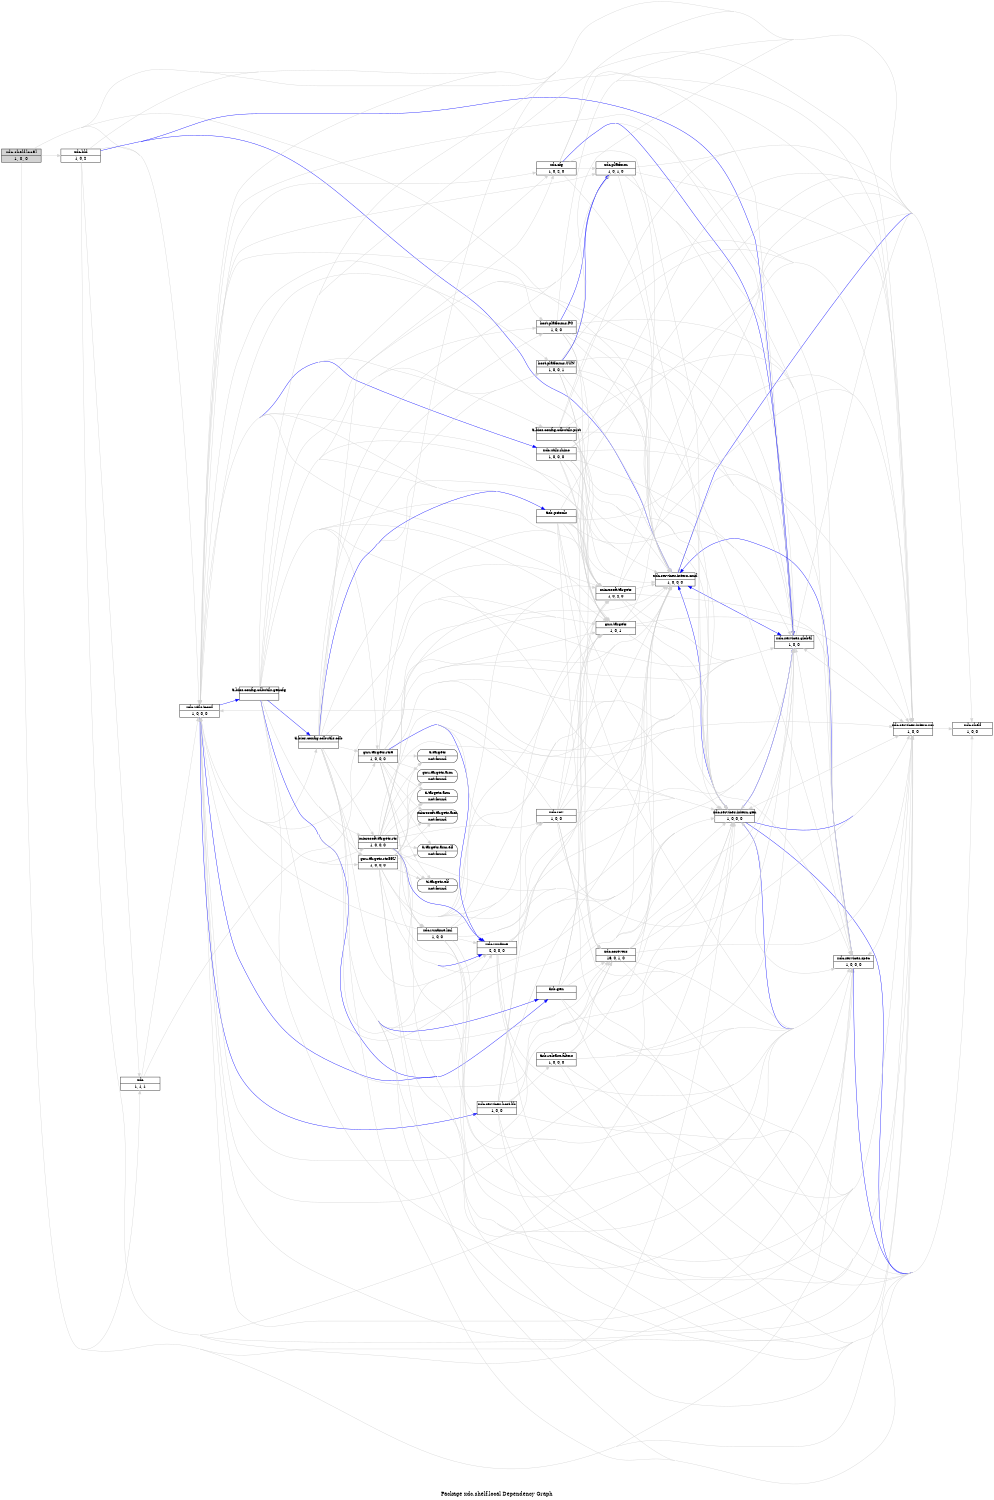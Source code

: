 digraph dependencies {
    label="\nPackage xdc.shelf.local Dependency Graph";
    size="7.5,10";
    rankdir=LR;
    ranksep=".75";
    concentrate="true";
    node [fixedsize=true, width=1.5, style=filled, color=black];
    node [font=Helvetica, fontsize=12, fillcolor=lightgrey];
    xdc_shelf_local [shape=record,label="xdc.shelf.local|1, 0, 0", URL="package.rel.xml"];
    node [fontsize=10, fillcolor=white];

    edge [style=solid, color=blue]

    edge [style=solid, color=lightgrey]
    xdc [shape=record,label="xdc|1, 1, 1", URL="../../../package/package.rel.svg"];
    xdc_shelf_local -> xdc;
    xdc_bld [shape=record,label="xdc.bld|1, 0, 2", URL="../../../bld/package/package.rel.svg"];
    xdc_shelf_local -> xdc_bld;
    xdc_utils_tconf [shape=record,label="xdc.utils.tconf|1, 0, 0, 0", URL="../../../../../../imports/xdc/utils/tconf/package/package.rel.svg"];
    xdc_shelf_local -> xdc_utils_tconf;
    xdc_services_intern_cmd [shape=record,label="xdc.services.intern.cmd|1, 0, 0, 0", URL="../../../services/intern/cmd/package/package.rel.svg"];
    xdc_shelf_local -> xdc_services_intern_cmd;
    xdc_services_intern_xsr [shape=record,label="xdc.services.intern.xsr|1, 0, 0", URL="../../../services/intern/xsr/package/package.rel.svg"];
    xdc_shelf_local -> xdc_services_intern_xsr;
    xdc_services_spec [shape=record,label="xdc.services.spec|1, 0, 0, 0", URL="../../../services/spec/package/package.rel.svg"];
    xdc_shelf_local -> xdc_services_spec;
    xdc_shelf [shape=record,label="xdc.shelf|1, 0, 0", URL="../../package/package.rel.svg"];
    xdc_shelf_local -> xdc_shelf;
    xdc_services_global [shape=record,label="xdc.services.global|1, 0, 0", URL="../../../services/global/package/package.rel.svg"];
    xdc_shelf_local -> xdc_services_global;
    xdc_services_intern_gen [shape=record,label="xdc.services.intern.gen|1, 0, 0, 0", URL="../../../services/intern/gen/package/package.rel.svg"];
    xdc_shelf_local -> xdc_services_intern_gen;

    edge [style=solid, color=blue]
    xdc_services_intern_gen -> xdc_shelf;
    xdc_services_intern_gen -> xdc_services_spec;
    xdc_services_intern_gen -> xdc_services_global;
    xdc_services_intern_gen -> xdc_services_intern_xsr;

    edge [style=solid, color=lightgrey]
    xdc_services_intern_gen -> xdc_utils_tconf;
    xdc_services_intern_gen -> xdc_services_intern_cmd;
    xdc_services_intern_gen -> xdc_services_intern_xsr;
    xdc_services_intern_gen -> xdc_services_spec;
    xdc_services_intern_gen -> xdc_shelf;
    xdc_services_intern_gen -> xdc_services_global;

    edge [style=solid, color=blue]

    edge [style=solid, color=lightgrey]
    xdc_services_global -> xdc_utils_tconf;
    xdc_services_global -> xdc_services_intern_cmd;
    xdc_services_global -> xdc_services_intern_xsr;
    xdc_services_global -> xdc_services_spec;
    xdc_services_global -> xdc_shelf;
    xdc_services_global -> xdc_services_intern_gen;

    edge [style=solid, color=blue]

    edge [style=solid, color=lightgrey]

    edge [style=solid, color=blue]
    xdc_services_spec -> xdc_shelf;

    edge [style=solid, color=lightgrey]
    xdc_services_spec -> xdc_utils_tconf;
    xdc_services_spec -> xdc_services_intern_cmd;
    xdc_services_spec -> xdc_services_intern_xsr;
    xdc_services_spec -> xdc_shelf;
    xdc_services_spec -> xdc_services_global;
    xdc_services_spec -> xdc_services_intern_gen;

    edge [style=solid, color=blue]
    xdc_services_intern_xsr -> xdc_services_global;

    edge [style=solid, color=lightgrey]
    xdc_services_intern_xsr -> xdc_utils_tconf;
    xdc_services_intern_xsr -> xdc_services_intern_cmd;
    xdc_services_intern_xsr -> xdc_services_spec;
    xdc_services_intern_xsr -> xdc_shelf;
    xdc_services_intern_xsr -> xdc_services_global;
    xdc_services_intern_xsr -> xdc_services_intern_gen;

    edge [style=solid, color=blue]
    xdc_services_intern_cmd -> xdc_shelf;
    xdc_services_intern_cmd -> xdc_services_spec;
    xdc_services_intern_cmd -> xdc_services_global;
    xdc_services_intern_cmd -> xdc_services_intern_gen;

    edge [style=solid, color=lightgrey]
    xdc_services_intern_cmd -> xdc_utils_tconf;
    xdc_services_intern_cmd -> xdc_services_intern_xsr;
    xdc_services_intern_cmd -> xdc_services_spec;
    xdc_services_intern_cmd -> xdc_shelf;
    xdc_services_intern_cmd -> xdc_services_global;
    xdc_services_intern_cmd -> xdc_services_intern_gen;

    edge [style=solid, color=blue]
    xdc_utils_rhino [shape=record,label="xdc.utils.rhino|1, 0, 0, 0", URL="../../../../../../imports/xdc/utils/rhino/package/package.rel.svg"];
    xdc_utils_tconf -> xdc_utils_rhino;
    xdc_services_host_lib [shape=record,label="xdc.services.host.lib|1, 0, 0", URL="../../../../../../imports/xdc/services/host/lib/package/package.rel.svg"];
    xdc_utils_tconf -> xdc_services_host_lib;
    ti_bios_config_cdbutils_gencfg [shape=record,label="ti.bios.config.cdbutils.gencfg|", URL="../../../../../../imports/ti/bios/config/cdbutils/gencfg/package/package.rel.svg"];
    xdc_utils_tconf -> ti_bios_config_cdbutils_gencfg;
    tisb_gen [shape=record,label="tisb.gen|", URL="../../../../../../imports/tisb/gen/package/package.rel.svg"];
    xdc_utils_tconf -> tisb_gen;

    edge [style=solid, color=lightgrey]
    xdc_runtime [shape=record,label="xdc.runtime|2, 0, 0, 0", URL="../../../runtime/package/package.rel.svg"];
    xdc_utils_tconf -> xdc_runtime;
    xdc_utils_tconf -> xdc_services_host_lib;
    xdc_utils_tconf -> xdc_services_intern_xsr;
    host_platforms_PC [shape=record,label="host.platforms.PC|1, 0, 0", URL="../../../../host/platforms/PC/package/package.rel.svg"];
    xdc_utils_tconf -> host_platforms_PC;
    xdc_platform [shape=record,label="xdc.platform|1, 0, 1, 0", URL="../../../platform/package/package.rel.svg"];
    xdc_utils_tconf -> xdc_platform;
    gnu_targets_rts86U [shape=record,label="gnu.targets.rts86U|1, 0, 0, 0", URL="../../../../../../imports/gnu/targets/rts86U/package/package.rel.svg"];
    xdc_utils_tconf -> gnu_targets_rts86U;
    gnu_targets_rts5 [shape=record,label="gnu.targets.rts5|1, 0, 0, 0", URL="../../../../../../imports/gnu/targets/rts5/package/package.rel.svg"];
    xdc_utils_tconf -> gnu_targets_rts5;
    xdc_utils_tconf -> xdc_services_intern_cmd;
    tisb_pctools [shape=record,label="tisb.pctools|", URL="../../../../../../imports/tisb/pctools/package/package.rel.svg"];
    xdc_utils_tconf -> tisb_pctools;
    xdc_cfg [shape=record,label="xdc.cfg|1, 0, 2, 0", URL="../../../cfg/package/package.rel.svg"];
    xdc_utils_tconf -> xdc_cfg;
    xdc_utils_tconf -> xdc_utils_rhino;
    xdc_utils_tconf -> ti_bios_config_cdbutils_gencfg;
    host_platforms_SUN [shape=record,label="host.platforms.SUN|1, 0, 0, 1", URL="../../../../host/platforms/SUN/package/package.rel.svg"];
    xdc_utils_tconf -> host_platforms_SUN;
    ti_bios_config_cdbutils_cdb [shape=record,label="ti.bios.config.cdbutils.cdb|", URL="../../../../../../imports/ti/bios/config/cdbutils/cdb/package/package.rel.svg"];
    xdc_utils_tconf -> ti_bios_config_cdbutils_cdb;
    xdc_corevers [shape=record,label="xdc.corevers|16, 0, 1, 0", URL="../../../corevers/package/package.rel.svg"];
    xdc_utils_tconf -> xdc_corevers;
    xdc_utils_tconf -> xdc_services_spec;
    microsoft_targets [shape=record,label="microsoft.targets|1, 0, 2, 0", URL="../../../../../../imports/microsoft/targets/package/package.rel.svg"];
    xdc_utils_tconf -> microsoft_targets;
    xdc_utils_tconf -> tisb_gen;
    xdc_utils_tconf -> xdc_services_intern_gen;
    microsoft_targets_rts [shape=record,label="microsoft.targets.rts|1, 0, 0, 0", URL="../../../../../../imports/microsoft/targets/rts/package/package.rel.svg"];
    xdc_utils_tconf -> microsoft_targets_rts;
    xdc_utils_tconf -> xdc_shelf;
    xdc_utils_tconf -> xdc_services_global;
    gnu_targets [shape=record,label="gnu.targets|1, 0, 1", URL="../../../../../../imports/gnu/targets/package/package.rel.svg"];
    xdc_utils_tconf -> gnu_targets;
    ti_bios_config_cdbutils_prot [shape=record,label="ti.bios.config.cdbutils.prot|", URL="../../../../../../imports/ti/bios/config/cdbutils/prot/package/package.rel.svg"];
    xdc_utils_tconf -> ti_bios_config_cdbutils_prot;

    edge [style=solid, color=blue]

    edge [style=solid, color=lightgrey]
    ti_bios_config_cdbutils_prot -> xdc_shelf;
    ti_bios_config_cdbutils_prot -> xdc_services_spec;
    ti_bios_config_cdbutils_prot -> microsoft_targets;
    ti_bios_config_cdbutils_prot -> xdc_corevers;
    ti_bios_config_cdbutils_prot -> xdc_services_intern_cmd;
    ti_bios_config_cdbutils_prot -> xdc_services_intern_xsr;
    ti_bios_config_cdbutils_prot -> xdc_services_intern_gen;
    ti_bios_config_cdbutils_prot -> xdc_services_global;
    ti_bios_config_cdbutils_prot -> gnu_targets;

    edge [style=solid, color=blue]

    edge [style=solid, color=lightgrey]
    gnu_targets -> xdc_services_intern_gen;
    gnu_targets -> xdc_services_spec;
    gnu_targets -> xdc_services_global;
    gnu_targets -> xdc_shelf;
    gnu_targets -> xdc_services_intern_cmd;
    gnu_targets -> xdc_services_intern_xsr;

    edge [style=solid, color=blue]
    microsoft_targets_rts -> xdc_runtime;

    edge [style=solid, color=lightgrey]
    xdc_rov [shape=record,label="xdc.rov|1, 0, 0", URL="../../../rov/package/package.rel.svg"];
    microsoft_targets_rts -> xdc_rov;
    microsoft_targets_rts -> xdc_services_intern_xsr;
    xdc_runtime_knl [shape=record,label="xdc.runtime.knl|1, 0, 0", URL="../../../runtime/knl/package/package.rel.svg"];
    microsoft_targets_rts -> xdc_runtime_knl;
    microsoft_targets_rts -> microsoft_targets;
    microsoft_targets_rts -> xdc_services_intern_cmd;
    ti_targets_arm_elf [shape=record,label="ti.targets.arm.elf|not found"style=rounded, ];
    microsoft_targets_rts -> ti_targets_arm_elf;
    ti_targets [shape=record,label="ti.targets|not found"style=rounded, ];
    microsoft_targets_rts -> ti_targets;
    microsoft_targets_rts -> gnu_targets;
    microsoft_targets_rts -> xdc_services_global;
    microsoft_targets_rts -> xdc_runtime;
    microsoft_targets_rts -> xdc_services_intern_gen;
    microsoft_targets_rts -> xdc_shelf;
    gnu_targets_arm [shape=record,label="gnu.targets.arm|not found"style=rounded, ];
    microsoft_targets_rts -> gnu_targets_arm;
    ti_targets_arm [shape=record,label="ti.targets.arm|not found"style=rounded, ];
    microsoft_targets_rts -> ti_targets_arm;
    microsoft_targets_rts -> xdc_services_spec;
    microsoft_targets_arm [shape=record,label="microsoft.targets.arm|not found"style=rounded, ];
    microsoft_targets_rts -> microsoft_targets_arm;
    ti_targets_elf [shape=record,label="ti.targets.elf|not found"style=rounded, ];
    microsoft_targets_rts -> ti_targets_elf;

    edge [style=solid, color=blue]

    edge [style=solid, color=lightgrey]

    edge [style=solid, color=blue]

    edge [style=solid, color=lightgrey]

    edge [style=solid, color=blue]

    edge [style=solid, color=lightgrey]

    edge [style=solid, color=blue]

    edge [style=solid, color=lightgrey]

    edge [style=solid, color=blue]

    edge [style=solid, color=lightgrey]

    edge [style=solid, color=blue]

    edge [style=solid, color=lightgrey]

    edge [style=solid, color=blue]

    edge [style=solid, color=lightgrey]
    xdc_runtime_knl -> xdc_rov;
    xdc_runtime_knl -> xdc_utils_tconf;
    xdc_runtime_knl -> xdc_services_intern_cmd;
    xdc_runtime_knl -> xdc_services_intern_xsr;
    xdc_runtime_knl -> xdc_services_spec;
    xdc_runtime_knl -> xdc_shelf;
    xdc_runtime_knl -> xdc_runtime;
    xdc_runtime_knl -> xdc_services_global;
    xdc_runtime_knl -> xdc_services_intern_gen;

    edge [style=solid, color=blue]

    edge [style=solid, color=lightgrey]
    xdc_rov -> gnu_targets;
    xdc_rov -> xdc_utils_tconf;
    xdc_rov -> microsoft_targets;
    xdc_rov -> xdc_services_intern_cmd;
    xdc_rov -> xdc_services_intern_xsr;
    xdc_rov -> xdc_services_spec;
    xdc_rov -> xdc_shelf;
    xdc_rov -> xdc_services_global;
    xdc_rov -> xdc_services_intern_gen;

    edge [style=solid, color=blue]

    edge [style=solid, color=lightgrey]
    microsoft_targets -> xdc_services_intern_gen;
    microsoft_targets -> xdc_services_spec;
    microsoft_targets -> xdc_services_global;
    microsoft_targets -> xdc_shelf;
    microsoft_targets -> xdc_services_intern_cmd;
    microsoft_targets -> xdc_services_intern_xsr;

    edge [style=solid, color=blue]

    edge [style=solid, color=lightgrey]
    xdc_corevers -> xdc_utils_tconf;
    xdc_corevers -> xdc_services_intern_cmd;
    xdc_corevers -> xdc_services_intern_xsr;
    xdc_corevers -> xdc_services_spec;
    xdc_corevers -> xdc_shelf;
    xdc_corevers -> xdc_services_global;
    xdc_corevers -> xdc_services_intern_gen;

    edge [style=solid, color=blue]
    ti_bios_config_cdbutils_cdb -> tisb_gen;
    ti_bios_config_cdbutils_cdb -> tisb_pctools;

    edge [style=solid, color=lightgrey]
    ti_bios_config_cdbutils_cdb -> xdc_services_intern_xsr;
    ti_bios_config_cdbutils_cdb -> xdc_runtime;
    ti_bios_config_cdbutils_cdb -> host_platforms_PC;
    ti_bios_config_cdbutils_cdb -> xdc_platform;
    ti_bios_config_cdbutils_cdb -> gnu_targets_rts86U;
    ti_bios_config_cdbutils_cdb -> gnu_targets_rts5;
    ti_bios_config_cdbutils_cdb -> xdc_services_intern_cmd;
    ti_bios_config_cdbutils_cdb -> tisb_pctools;
    ti_bios_config_cdbutils_cdb -> xdc_cfg;
    ti_bios_config_cdbutils_cdb -> host_platforms_SUN;
    ti_bios_config_cdbutils_cdb -> xdc_corevers;
    ti_bios_config_cdbutils_cdb -> xdc_services_spec;
    ti_bios_config_cdbutils_cdb -> tisb_gen;
    ti_bios_config_cdbutils_cdb -> microsoft_targets;
    ti_bios_config_cdbutils_cdb -> xdc_services_intern_gen;
    ti_bios_config_cdbutils_cdb -> microsoft_targets_rts;
    ti_bios_config_cdbutils_cdb -> xdc_shelf;
    ti_bios_config_cdbutils_cdb -> xdc_services_global;
    ti_bios_config_cdbutils_cdb -> gnu_targets;

    edge [style=solid, color=blue]
    host_platforms_SUN -> xdc_platform;

    edge [style=solid, color=lightgrey]
    host_platforms_SUN -> gnu_targets;
    host_platforms_SUN -> xdc_utils_tconf;
    host_platforms_SUN -> microsoft_targets;
    host_platforms_SUN -> xdc_services_intern_cmd;
    host_platforms_SUN -> xdc_services_intern_xsr;
    host_platforms_SUN -> xdc_shelf;
    host_platforms_SUN -> xdc_services_global;
    host_platforms_SUN -> xdc_services_spec;
    host_platforms_SUN -> xdc_services_intern_gen;
    host_platforms_SUN -> xdc_platform;

    edge [style=solid, color=blue]
    xdc_cfg -> xdc_services_global;

    edge [style=solid, color=lightgrey]
    xdc_cfg -> xdc_utils_tconf;
    xdc_cfg -> xdc_services_intern_cmd;
    xdc_cfg -> xdc_services_intern_xsr;
    xdc_cfg -> xdc_services_spec;
    xdc_cfg -> xdc_shelf;
    xdc_cfg -> xdc_services_global;
    xdc_cfg -> xdc_services_intern_gen;
    xdc_cfg -> xdc_platform;

    edge [style=solid, color=blue]

    edge [style=solid, color=lightgrey]
    tisb_pctools -> xdc_shelf;
    tisb_pctools -> gnu_targets;
    tisb_pctools -> xdc_services_spec;
    tisb_pctools -> microsoft_targets;
    tisb_pctools -> xdc_services_intern_cmd;
    tisb_pctools -> xdc_services_intern_xsr;
    tisb_pctools -> xdc_corevers;
    tisb_pctools -> xdc_services_global;
    tisb_pctools -> xdc_services_intern_gen;

    edge [style=solid, color=blue]
    gnu_targets_rts5 -> xdc_runtime;

    edge [style=solid, color=lightgrey]
    gnu_targets_rts5 -> xdc_rov;
    gnu_targets_rts5 -> xdc_services_intern_xsr;
    gnu_targets_rts5 -> xdc_runtime_knl;
    gnu_targets_rts5 -> microsoft_targets;
    gnu_targets_rts5 -> xdc_services_intern_cmd;
    gnu_targets_rts5 -> ti_targets_arm_elf;
    gnu_targets_rts5 -> ti_targets;
    gnu_targets_rts5 -> gnu_targets;
    gnu_targets_rts5 -> xdc_services_global;
    gnu_targets_rts5 -> xdc_runtime;
    gnu_targets_rts5 -> xdc_services_intern_gen;
    gnu_targets_rts5 -> xdc_shelf;
    gnu_targets_rts5 -> gnu_targets_arm;
    gnu_targets_rts5 -> ti_targets_arm;
    gnu_targets_rts5 -> microsoft_targets_arm;
    gnu_targets_rts5 -> xdc_services_spec;
    gnu_targets_rts5 -> ti_targets_elf;

    edge [style=solid, color=blue]
    gnu_targets_rts86U -> xdc_runtime;

    edge [style=solid, color=lightgrey]
    gnu_targets_rts86U -> xdc_rov;
    gnu_targets_rts86U -> xdc_services_intern_xsr;
    gnu_targets_rts86U -> xdc_runtime_knl;
    gnu_targets_rts86U -> microsoft_targets;
    gnu_targets_rts86U -> xdc_services_intern_cmd;
    gnu_targets_rts86U -> ti_targets_arm_elf;
    gnu_targets_rts86U -> ti_targets;
    gnu_targets_rts86U -> gnu_targets;
    gnu_targets_rts86U -> xdc_services_global;
    gnu_targets_rts86U -> xdc_runtime;
    gnu_targets_rts86U -> xdc_services_intern_gen;
    gnu_targets_rts86U -> xdc_shelf;
    gnu_targets_rts86U -> gnu_targets_arm;
    gnu_targets_rts86U -> ti_targets_arm;
    gnu_targets_rts86U -> microsoft_targets_arm;
    gnu_targets_rts86U -> xdc_services_spec;
    gnu_targets_rts86U -> ti_targets_elf;

    edge [style=solid, color=blue]

    edge [style=solid, color=lightgrey]
    xdc_platform -> xdc_utils_tconf;
    xdc_platform -> xdc_services_intern_cmd;
    xdc_platform -> xdc_services_intern_xsr;
    xdc_platform -> xdc_services_spec;
    xdc_platform -> xdc_shelf;
    xdc_platform -> xdc_services_global;
    xdc_platform -> xdc_services_intern_gen;

    edge [style=solid, color=blue]
    host_platforms_PC -> xdc_platform;

    edge [style=solid, color=lightgrey]
    host_platforms_PC -> gnu_targets;
    host_platforms_PC -> xdc_utils_tconf;
    host_platforms_PC -> microsoft_targets;
    host_platforms_PC -> xdc_services_intern_cmd;
    host_platforms_PC -> xdc_services_intern_xsr;
    host_platforms_PC -> xdc_shelf;
    host_platforms_PC -> xdc_services_global;
    host_platforms_PC -> xdc_services_spec;
    host_platforms_PC -> xdc_services_intern_gen;
    host_platforms_PC -> xdc_platform;

    edge [style=solid, color=blue]

    edge [style=solid, color=lightgrey]
    xdc_runtime -> xdc_rov;
    xdc_runtime -> xdc_utils_tconf;
    xdc_runtime -> xdc_services_intern_cmd;
    xdc_runtime -> xdc_services_intern_xsr;
    xdc_runtime -> xdc_services_spec;
    xdc_runtime -> xdc_shelf;
    xdc_runtime -> xdc_services_global;
    xdc_runtime -> xdc_services_intern_gen;

    edge [style=solid, color=blue]

    edge [style=solid, color=lightgrey]
    tisb_gen -> xdc_shelf;
    tisb_gen -> gnu_targets;
    tisb_gen -> xdc_services_spec;
    tisb_gen -> microsoft_targets;
    tisb_gen -> xdc_services_intern_cmd;
    tisb_gen -> xdc_services_intern_xsr;
    tisb_gen -> xdc_corevers;
    tisb_gen -> xdc_services_global;
    tisb_gen -> xdc_services_intern_gen;

    edge [style=solid, color=blue]
    ti_bios_config_cdbutils_gencfg -> tisb_gen;
    ti_bios_config_cdbutils_gencfg -> ti_bios_config_cdbutils_cdb;

    edge [style=solid, color=lightgrey]
    ti_bios_config_cdbutils_gencfg -> xdc_services_intern_xsr;
    ti_bios_config_cdbutils_gencfg -> xdc_runtime;
    ti_bios_config_cdbutils_gencfg -> host_platforms_PC;
    ti_bios_config_cdbutils_gencfg -> xdc_platform;
    ti_bios_config_cdbutils_gencfg -> gnu_targets_rts86U;
    ti_bios_config_cdbutils_gencfg -> gnu_targets_rts5;
    ti_bios_config_cdbutils_gencfg -> xdc_services_intern_cmd;
    ti_bios_config_cdbutils_gencfg -> tisb_pctools;
    ti_bios_config_cdbutils_gencfg -> xdc_cfg;
    ti_bios_config_cdbutils_gencfg -> host_platforms_SUN;
    ti_bios_config_cdbutils_gencfg -> ti_bios_config_cdbutils_cdb;
    ti_bios_config_cdbutils_gencfg -> xdc_corevers;
    ti_bios_config_cdbutils_gencfg -> xdc_services_spec;
    ti_bios_config_cdbutils_gencfg -> tisb_gen;
    ti_bios_config_cdbutils_gencfg -> microsoft_targets;
    ti_bios_config_cdbutils_gencfg -> xdc_services_intern_gen;
    ti_bios_config_cdbutils_gencfg -> microsoft_targets_rts;
    ti_bios_config_cdbutils_gencfg -> xdc_shelf;
    ti_bios_config_cdbutils_gencfg -> xdc_services_global;
    ti_bios_config_cdbutils_gencfg -> gnu_targets;

    edge [style=solid, color=blue]

    edge [style=solid, color=lightgrey]
    xdc_services_host_lib -> xdc_shelf;
    xdc_services_host_lib -> xdc_services_spec;
    xdc_services_host_lib -> microsoft_targets;
    xdc_services_host_lib -> xdc_corevers;
    tisb_release_filters [shape=record,label="tisb.release.filters|1, 0, 0, 0", URL="../../../../../../../../../../../toolsrc/library/toolsC92/packages/tisb/release/filters/package/package.rel.svg"];
    xdc_services_host_lib -> tisb_release_filters;
    xdc_services_host_lib -> xdc_services_intern_cmd;
    xdc_services_host_lib -> xdc_services_intern_xsr;
    xdc_services_host_lib -> xdc_services_intern_gen;
    xdc_services_host_lib -> gnu_targets;
    xdc_services_host_lib -> xdc_services_global;

    edge [style=solid, color=blue]

    edge [style=solid, color=lightgrey]
    tisb_release_filters -> xdc_services_intern_cmd;
    tisb_release_filters -> xdc_services_intern_xsr;
    tisb_release_filters -> xdc_services_intern_gen;
    tisb_release_filters -> xdc_corevers;
    tisb_release_filters -> xdc_services_global;
    tisb_release_filters -> xdc_services_spec;
    tisb_release_filters -> xdc_shelf;

    edge [style=solid, color=blue]

    edge [style=solid, color=lightgrey]
    xdc_utils_rhino -> xdc_shelf;
    xdc_utils_rhino -> xdc_services_spec;
    xdc_utils_rhino -> microsoft_targets;
    xdc_utils_rhino -> xdc_corevers;
    xdc_utils_rhino -> xdc_services_intern_cmd;
    xdc_utils_rhino -> xdc_services_intern_xsr;
    xdc_utils_rhino -> xdc_services_intern_gen;
    xdc_utils_rhino -> xdc_services_global;
    xdc_utils_rhino -> gnu_targets;

    edge [style=solid, color=blue]
    xdc_bld -> xdc_services_global;
    xdc_bld -> xdc_services_intern_cmd;

    edge [style=solid, color=lightgrey]
    xdc_bld -> xdc;
    xdc_bld -> xdc_utils_tconf;
    xdc_bld -> xdc_services_intern_cmd;
    xdc_bld -> xdc_services_intern_xsr;
    xdc_bld -> xdc_services_spec;
    xdc_bld -> xdc_shelf;
    xdc_bld -> xdc_services_global;
    xdc_bld -> xdc_services_intern_gen;

    edge [style=solid, color=blue]

    edge [style=solid, color=lightgrey]
    xdc -> xdc_services_global;
    xdc -> xdc_utils_tconf;
}
